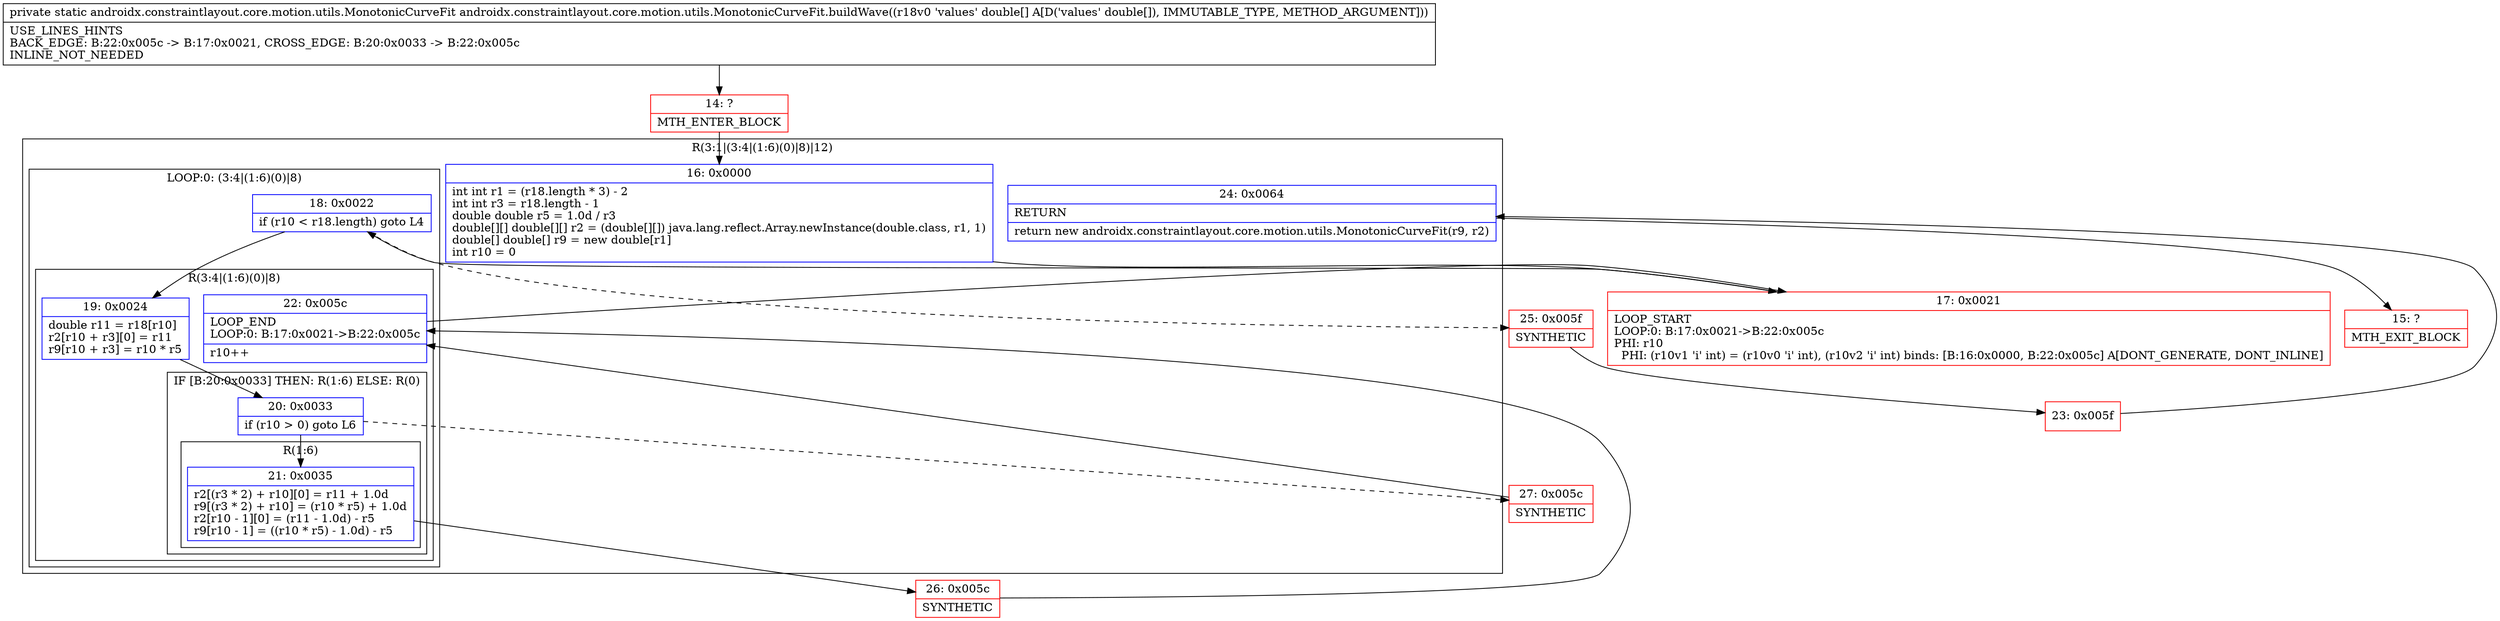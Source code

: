 digraph "CFG forandroidx.constraintlayout.core.motion.utils.MonotonicCurveFit.buildWave([D)Landroidx\/constraintlayout\/core\/motion\/utils\/MonotonicCurveFit;" {
subgraph cluster_Region_1286687365 {
label = "R(3:1|(3:4|(1:6)(0)|8)|12)";
node [shape=record,color=blue];
Node_16 [shape=record,label="{16\:\ 0x0000|int int r1 = (r18.length * 3) \- 2\lint int r3 = r18.length \- 1\ldouble double r5 = 1.0d \/ r3\ldouble[][] double[][] r2 = (double[][]) java.lang.reflect.Array.newInstance(double.class, r1, 1)\ldouble[] double[] r9 = new double[r1]\lint r10 = 0\l}"];
subgraph cluster_LoopRegion_37546429 {
label = "LOOP:0: (3:4|(1:6)(0)|8)";
node [shape=record,color=blue];
Node_18 [shape=record,label="{18\:\ 0x0022|if (r10 \< r18.length) goto L4\l}"];
subgraph cluster_Region_1660823671 {
label = "R(3:4|(1:6)(0)|8)";
node [shape=record,color=blue];
Node_19 [shape=record,label="{19\:\ 0x0024|double r11 = r18[r10]\lr2[r10 + r3][0] = r11\lr9[r10 + r3] = r10 * r5\l}"];
subgraph cluster_IfRegion_1151303197 {
label = "IF [B:20:0x0033] THEN: R(1:6) ELSE: R(0)";
node [shape=record,color=blue];
Node_20 [shape=record,label="{20\:\ 0x0033|if (r10 \> 0) goto L6\l}"];
subgraph cluster_Region_1496474925 {
label = "R(1:6)";
node [shape=record,color=blue];
Node_21 [shape=record,label="{21\:\ 0x0035|r2[(r3 * 2) + r10][0] = r11 + 1.0d\lr9[(r3 * 2) + r10] = (r10 * r5) + 1.0d\lr2[r10 \- 1][0] = (r11 \- 1.0d) \- r5\lr9[r10 \- 1] = ((r10 * r5) \- 1.0d) \- r5\l}"];
}
subgraph cluster_Region_1726564023 {
label = "R(0)";
node [shape=record,color=blue];
}
}
Node_22 [shape=record,label="{22\:\ 0x005c|LOOP_END\lLOOP:0: B:17:0x0021\-\>B:22:0x005c\l|r10++\l}"];
}
}
Node_24 [shape=record,label="{24\:\ 0x0064|RETURN\l|return new androidx.constraintlayout.core.motion.utils.MonotonicCurveFit(r9, r2)\l}"];
}
Node_14 [shape=record,color=red,label="{14\:\ ?|MTH_ENTER_BLOCK\l}"];
Node_17 [shape=record,color=red,label="{17\:\ 0x0021|LOOP_START\lLOOP:0: B:17:0x0021\-\>B:22:0x005c\lPHI: r10 \l  PHI: (r10v1 'i' int) = (r10v0 'i' int), (r10v2 'i' int) binds: [B:16:0x0000, B:22:0x005c] A[DONT_GENERATE, DONT_INLINE]\l}"];
Node_26 [shape=record,color=red,label="{26\:\ 0x005c|SYNTHETIC\l}"];
Node_27 [shape=record,color=red,label="{27\:\ 0x005c|SYNTHETIC\l}"];
Node_25 [shape=record,color=red,label="{25\:\ 0x005f|SYNTHETIC\l}"];
Node_23 [shape=record,color=red,label="{23\:\ 0x005f}"];
Node_15 [shape=record,color=red,label="{15\:\ ?|MTH_EXIT_BLOCK\l}"];
MethodNode[shape=record,label="{private static androidx.constraintlayout.core.motion.utils.MonotonicCurveFit androidx.constraintlayout.core.motion.utils.MonotonicCurveFit.buildWave((r18v0 'values' double[] A[D('values' double[]), IMMUTABLE_TYPE, METHOD_ARGUMENT]))  | USE_LINES_HINTS\lBACK_EDGE: B:22:0x005c \-\> B:17:0x0021, CROSS_EDGE: B:20:0x0033 \-\> B:22:0x005c\lINLINE_NOT_NEEDED\l}"];
MethodNode -> Node_14;Node_16 -> Node_17;
Node_18 -> Node_19;
Node_18 -> Node_25[style=dashed];
Node_19 -> Node_20;
Node_20 -> Node_21;
Node_20 -> Node_27[style=dashed];
Node_21 -> Node_26;
Node_22 -> Node_17;
Node_24 -> Node_15;
Node_14 -> Node_16;
Node_17 -> Node_18;
Node_26 -> Node_22;
Node_27 -> Node_22;
Node_25 -> Node_23;
Node_23 -> Node_24;
}

